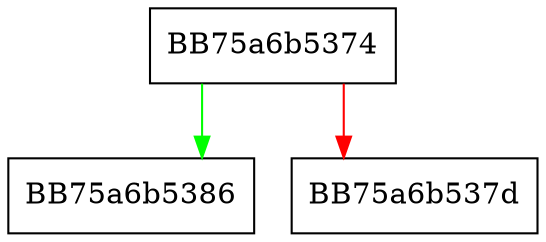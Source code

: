 digraph format_int64 {
  node [shape="box"];
  graph [splines=ortho];
  BB75a6b5374 -> BB75a6b5386 [color="green"];
  BB75a6b5374 -> BB75a6b537d [color="red"];
}